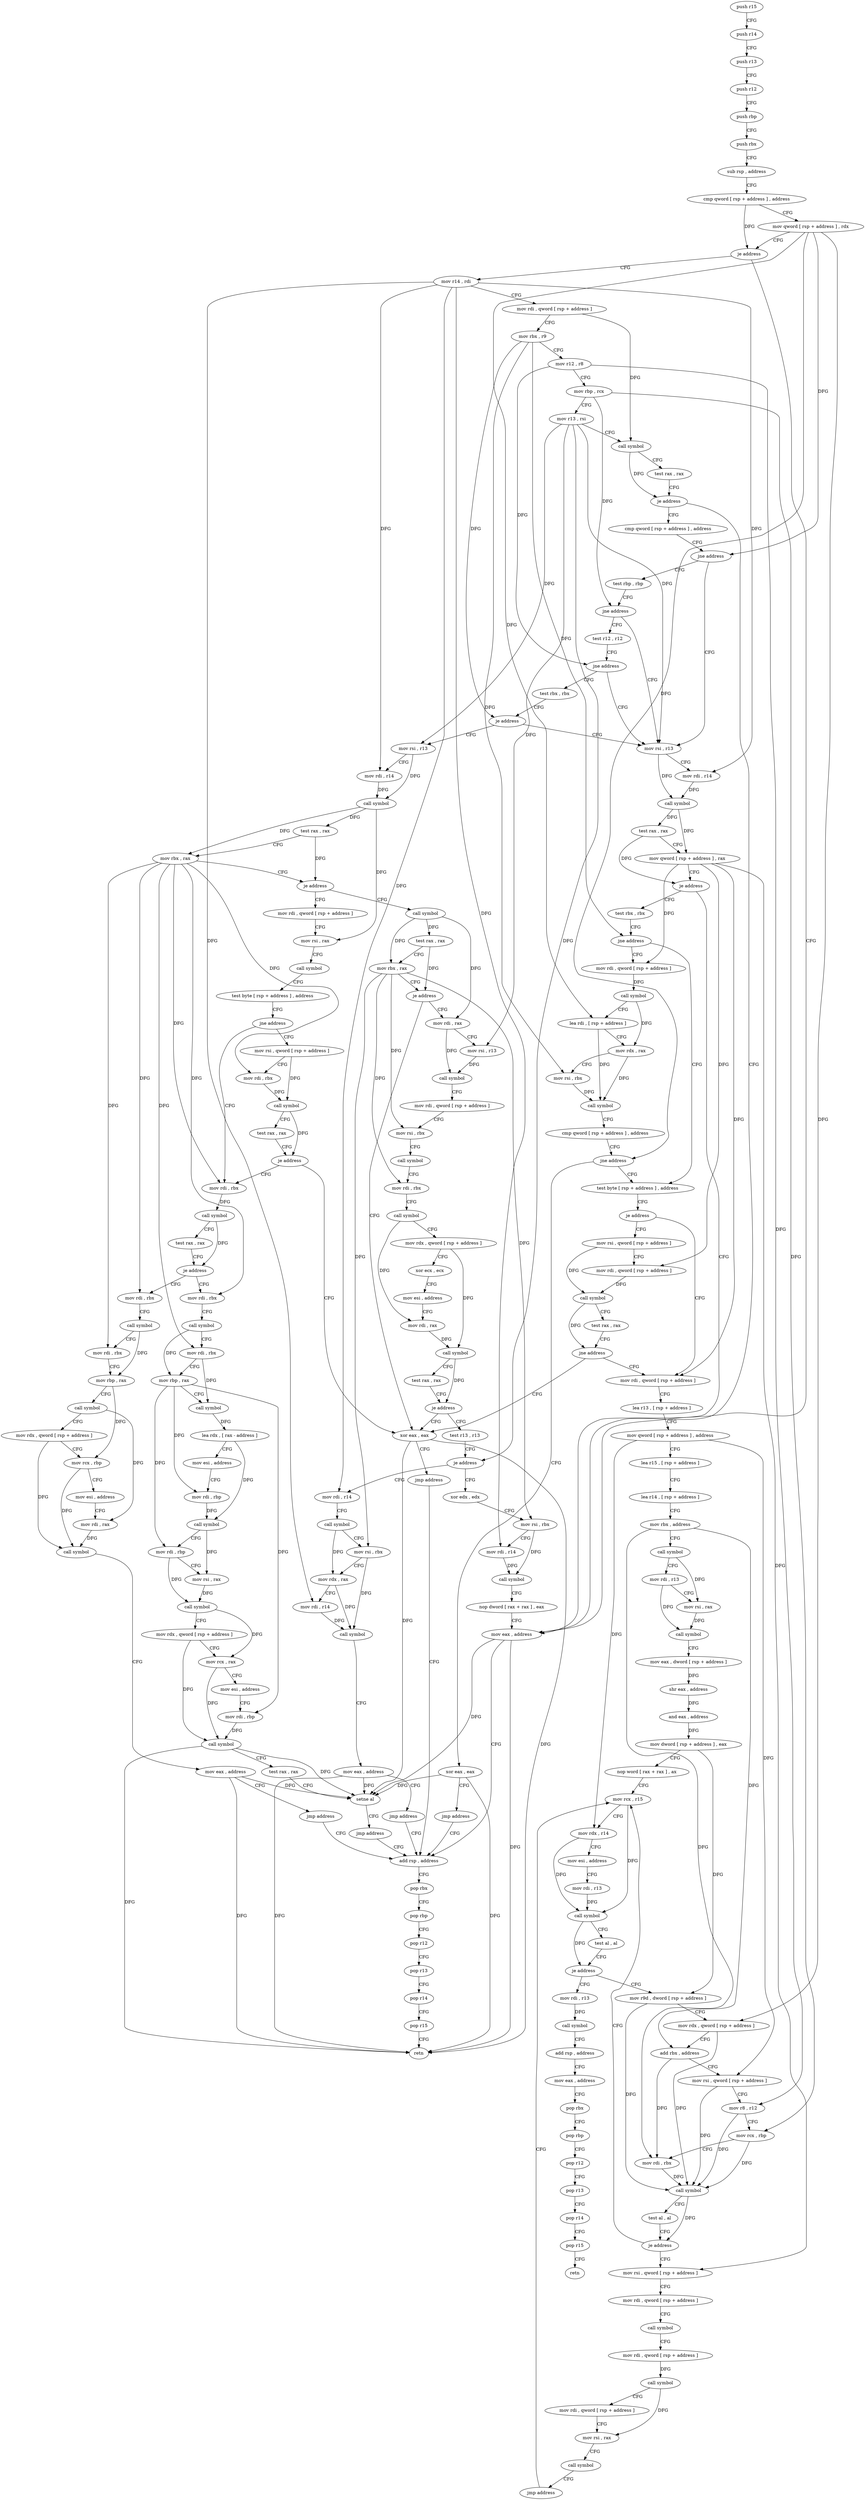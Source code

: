 digraph "func" {
"99248" [label = "push r15" ]
"99250" [label = "push r14" ]
"99252" [label = "push r13" ]
"99254" [label = "push r12" ]
"99256" [label = "push rbp" ]
"99257" [label = "push rbx" ]
"99258" [label = "sub rsp , address" ]
"99262" [label = "cmp qword [ rsp + address ] , address" ]
"99271" [label = "mov qword [ rsp + address ] , rdx" ]
"99276" [label = "je address" ]
"99600" [label = "mov eax , address" ]
"99282" [label = "mov r14 , rdi" ]
"99605" [label = "add rsp , address" ]
"99285" [label = "mov rdi , qword [ rsp + address ]" ]
"99293" [label = "mov rbx , r9" ]
"99296" [label = "mov r12 , r8" ]
"99299" [label = "mov rbp , rcx" ]
"99302" [label = "mov r13 , rsi" ]
"99305" [label = "call symbol" ]
"99310" [label = "test rax , rax" ]
"99313" [label = "je address" ]
"99319" [label = "cmp qword [ rsp + address ] , address" ]
"99325" [label = "jne address" ]
"99346" [label = "mov rsi , r13" ]
"99327" [label = "test rbp , rbp" ]
"99349" [label = "mov rdi , r14" ]
"99352" [label = "call symbol" ]
"99357" [label = "test rax , rax" ]
"99360" [label = "mov qword [ rsp + address ] , rax" ]
"99365" [label = "je address" ]
"99371" [label = "test rbx , rbx" ]
"99330" [label = "jne address" ]
"99332" [label = "test r12 , r12" ]
"99374" [label = "jne address" ]
"99872" [label = "mov rdi , qword [ rsp + address ]" ]
"99380" [label = "test byte [ rsp + address ] , address" ]
"99335" [label = "jne address" ]
"99337" [label = "test rbx , rbx" ]
"99877" [label = "call symbol" ]
"99882" [label = "lea rdi , [ rsp + address ]" ]
"99887" [label = "mov rdx , rax" ]
"99890" [label = "mov rsi , rbx" ]
"99893" [label = "call symbol" ]
"99898" [label = "cmp qword [ rsp + address ] , address" ]
"99904" [label = "jne address" ]
"99910" [label = "xor eax , eax" ]
"99388" [label = "je address" ]
"99656" [label = "mov rsi , qword [ rsp + address ]" ]
"99394" [label = "mov rdi , qword [ rsp + address ]" ]
"99340" [label = "je address" ]
"99696" [label = "mov rsi , r13" ]
"99912" [label = "jmp address" ]
"99664" [label = "mov rdi , qword [ rsp + address ]" ]
"99669" [label = "call symbol" ]
"99674" [label = "test rax , rax" ]
"99677" [label = "jne address" ]
"99683" [label = "xor eax , eax" ]
"99399" [label = "lea r13 , [ rsp + address ]" ]
"99404" [label = "mov qword [ rsp + address ] , address" ]
"99413" [label = "lea r15 , [ rsp + address ]" ]
"99418" [label = "lea r14 , [ rsp + address ]" ]
"99423" [label = "mov rbx , address" ]
"99430" [label = "call symbol" ]
"99435" [label = "mov rdi , r13" ]
"99438" [label = "mov rsi , rax" ]
"99441" [label = "call symbol" ]
"99446" [label = "mov eax , dword [ rsp + address ]" ]
"99453" [label = "shr eax , address" ]
"99455" [label = "and eax , address" ]
"99458" [label = "mov dword [ rsp + address ] , eax" ]
"99462" [label = "nop word [ rax + rax ] , ax" ]
"99472" [label = "mov rcx , r15" ]
"99699" [label = "mov rdi , r14" ]
"99702" [label = "call symbol" ]
"99707" [label = "test rax , rax" ]
"99710" [label = "mov rbx , rax" ]
"99713" [label = "je address" ]
"99970" [label = "call symbol" ]
"99719" [label = "mov rdi , qword [ rsp + address ]" ]
"99609" [label = "pop rbx" ]
"99610" [label = "pop rbp" ]
"99611" [label = "pop r12" ]
"99613" [label = "pop r13" ]
"99615" [label = "pop r14" ]
"99617" [label = "pop r15" ]
"99619" [label = "retn" ]
"99685" [label = "jmp address" ]
"99624" [label = "mov rdi , r13" ]
"99627" [label = "call symbol" ]
"99632" [label = "add rsp , address" ]
"99636" [label = "mov eax , address" ]
"99641" [label = "pop rbx" ]
"99642" [label = "pop rbp" ]
"99643" [label = "pop r12" ]
"99645" [label = "pop r13" ]
"99647" [label = "pop r14" ]
"99649" [label = "pop r15" ]
"99651" [label = "retn" ]
"99499" [label = "mov r9d , dword [ rsp + address ]" ]
"99504" [label = "mov rdx , qword [ rsp + address ]" ]
"99509" [label = "add rbx , address" ]
"99513" [label = "mov rsi , qword [ rsp + address ]" ]
"99518" [label = "mov r8 , r12" ]
"99521" [label = "mov rcx , rbp" ]
"99524" [label = "mov rdi , rbx" ]
"99527" [label = "call symbol" ]
"99532" [label = "test al , al" ]
"99534" [label = "je address" ]
"99536" [label = "mov rsi , qword [ rsp + address ]" ]
"99975" [label = "test rax , rax" ]
"99978" [label = "mov rbx , rax" ]
"99981" [label = "je address" ]
"99987" [label = "mov rdi , rax" ]
"99727" [label = "mov rsi , rax" ]
"99730" [label = "call symbol" ]
"99735" [label = "test byte [ rsp + address ] , address" ]
"99743" [label = "jne address" ]
"99766" [label = "mov rdi , rbx" ]
"99745" [label = "mov rsi , qword [ rsp + address ]" ]
"99475" [label = "mov rdx , r14" ]
"99478" [label = "mov esi , address" ]
"99483" [label = "mov rdi , r13" ]
"99486" [label = "call symbol" ]
"99491" [label = "test al , al" ]
"99493" [label = "je address" ]
"99541" [label = "mov rdi , qword [ rsp + address ]" ]
"99549" [label = "call symbol" ]
"99554" [label = "mov rdi , qword [ rsp + address ]" ]
"99562" [label = "call symbol" ]
"99567" [label = "mov rdi , qword [ rsp + address ]" ]
"99572" [label = "mov rsi , rax" ]
"99575" [label = "call symbol" ]
"99580" [label = "jmp address" ]
"99990" [label = "mov rsi , r13" ]
"99993" [label = "call symbol" ]
"99998" [label = "mov rdi , qword [ rsp + address ]" ]
"100006" [label = "mov rsi , rbx" ]
"100009" [label = "call symbol" ]
"100014" [label = "mov rdi , rbx" ]
"100017" [label = "call symbol" ]
"100022" [label = "mov rdx , qword [ rsp + address ]" ]
"100030" [label = "xor ecx , ecx" ]
"100032" [label = "mov esi , address" ]
"100037" [label = "mov rdi , rax" ]
"100040" [label = "call symbol" ]
"100045" [label = "test rax , rax" ]
"100048" [label = "je address" ]
"100054" [label = "test r13 , r13" ]
"99769" [label = "call symbol" ]
"99774" [label = "test rax , rax" ]
"99777" [label = "je address" ]
"99917" [label = "mov rdi , rbx" ]
"99783" [label = "mov rdi , rbx" ]
"99753" [label = "mov rdi , rbx" ]
"99756" [label = "call symbol" ]
"99761" [label = "test rax , rax" ]
"99764" [label = "je address" ]
"100057" [label = "je address" ]
"99582" [label = "xor edx , edx" ]
"100063" [label = "mov rdi , r14" ]
"99920" [label = "call symbol" ]
"99925" [label = "mov rdi , rbx" ]
"99928" [label = "mov rbp , rax" ]
"99931" [label = "call symbol" ]
"99936" [label = "mov rdx , qword [ rsp + address ]" ]
"99944" [label = "mov rcx , rbp" ]
"99947" [label = "mov esi , address" ]
"99952" [label = "mov rdi , rax" ]
"99955" [label = "call symbol" ]
"99960" [label = "mov eax , address" ]
"99965" [label = "jmp address" ]
"99786" [label = "call symbol" ]
"99791" [label = "mov rdi , rbx" ]
"99794" [label = "mov rbp , rax" ]
"99797" [label = "call symbol" ]
"99802" [label = "lea rdx , [ rax - address ]" ]
"99806" [label = "mov esi , address" ]
"99811" [label = "mov rdi , rbp" ]
"99814" [label = "call symbol" ]
"99819" [label = "mov rdi , rbp" ]
"99822" [label = "mov rsi , rax" ]
"99825" [label = "call symbol" ]
"99830" [label = "mov rdx , qword [ rsp + address ]" ]
"99838" [label = "mov rcx , rax" ]
"99841" [label = "mov esi , address" ]
"99846" [label = "mov rdi , rbp" ]
"99849" [label = "call symbol" ]
"99854" [label = "test rax , rax" ]
"99857" [label = "setne al" ]
"99860" [label = "jmp address" ]
"99584" [label = "mov rsi , rbx" ]
"99587" [label = "mov rdi , r14" ]
"99590" [label = "call symbol" ]
"99595" [label = "nop dword [ rax + rax ] , eax" ]
"100066" [label = "call symbol" ]
"100071" [label = "mov rsi , rbx" ]
"100074" [label = "mov rdx , rax" ]
"100077" [label = "mov rdi , r14" ]
"100080" [label = "call symbol" ]
"100085" [label = "mov eax , address" ]
"100090" [label = "jmp address" ]
"99248" -> "99250" [ label = "CFG" ]
"99250" -> "99252" [ label = "CFG" ]
"99252" -> "99254" [ label = "CFG" ]
"99254" -> "99256" [ label = "CFG" ]
"99256" -> "99257" [ label = "CFG" ]
"99257" -> "99258" [ label = "CFG" ]
"99258" -> "99262" [ label = "CFG" ]
"99262" -> "99271" [ label = "CFG" ]
"99262" -> "99276" [ label = "DFG" ]
"99271" -> "99276" [ label = "CFG" ]
"99271" -> "99325" [ label = "DFG" ]
"99271" -> "99904" [ label = "DFG" ]
"99271" -> "99504" [ label = "DFG" ]
"99271" -> "99882" [ label = "DFG" ]
"99276" -> "99600" [ label = "CFG" ]
"99276" -> "99282" [ label = "CFG" ]
"99600" -> "99605" [ label = "CFG" ]
"99600" -> "99619" [ label = "DFG" ]
"99600" -> "99857" [ label = "DFG" ]
"99282" -> "99285" [ label = "CFG" ]
"99282" -> "99349" [ label = "DFG" ]
"99282" -> "99699" [ label = "DFG" ]
"99282" -> "99587" [ label = "DFG" ]
"99282" -> "100063" [ label = "DFG" ]
"99282" -> "100077" [ label = "DFG" ]
"99605" -> "99609" [ label = "CFG" ]
"99285" -> "99293" [ label = "CFG" ]
"99285" -> "99305" [ label = "DFG" ]
"99293" -> "99296" [ label = "CFG" ]
"99293" -> "99374" [ label = "DFG" ]
"99293" -> "99890" [ label = "DFG" ]
"99293" -> "99340" [ label = "DFG" ]
"99296" -> "99299" [ label = "CFG" ]
"99296" -> "99335" [ label = "DFG" ]
"99296" -> "99518" [ label = "DFG" ]
"99299" -> "99302" [ label = "CFG" ]
"99299" -> "99330" [ label = "DFG" ]
"99299" -> "99521" [ label = "DFG" ]
"99302" -> "99305" [ label = "CFG" ]
"99302" -> "99346" [ label = "DFG" ]
"99302" -> "99696" [ label = "DFG" ]
"99302" -> "99990" [ label = "DFG" ]
"99302" -> "100057" [ label = "DFG" ]
"99305" -> "99310" [ label = "CFG" ]
"99305" -> "99313" [ label = "DFG" ]
"99310" -> "99313" [ label = "CFG" ]
"99313" -> "99600" [ label = "CFG" ]
"99313" -> "99319" [ label = "CFG" ]
"99319" -> "99325" [ label = "CFG" ]
"99325" -> "99346" [ label = "CFG" ]
"99325" -> "99327" [ label = "CFG" ]
"99346" -> "99349" [ label = "CFG" ]
"99346" -> "99352" [ label = "DFG" ]
"99327" -> "99330" [ label = "CFG" ]
"99349" -> "99352" [ label = "DFG" ]
"99352" -> "99357" [ label = "DFG" ]
"99352" -> "99360" [ label = "DFG" ]
"99357" -> "99360" [ label = "CFG" ]
"99357" -> "99365" [ label = "DFG" ]
"99360" -> "99365" [ label = "CFG" ]
"99360" -> "99872" [ label = "DFG" ]
"99360" -> "99664" [ label = "DFG" ]
"99360" -> "99394" [ label = "DFG" ]
"99360" -> "99536" [ label = "DFG" ]
"99365" -> "99600" [ label = "CFG" ]
"99365" -> "99371" [ label = "CFG" ]
"99371" -> "99374" [ label = "CFG" ]
"99330" -> "99346" [ label = "CFG" ]
"99330" -> "99332" [ label = "CFG" ]
"99332" -> "99335" [ label = "CFG" ]
"99374" -> "99872" [ label = "CFG" ]
"99374" -> "99380" [ label = "CFG" ]
"99872" -> "99877" [ label = "DFG" ]
"99380" -> "99388" [ label = "CFG" ]
"99335" -> "99346" [ label = "CFG" ]
"99335" -> "99337" [ label = "CFG" ]
"99337" -> "99340" [ label = "CFG" ]
"99877" -> "99882" [ label = "CFG" ]
"99877" -> "99887" [ label = "DFG" ]
"99882" -> "99887" [ label = "CFG" ]
"99882" -> "99893" [ label = "DFG" ]
"99887" -> "99890" [ label = "CFG" ]
"99887" -> "99893" [ label = "DFG" ]
"99890" -> "99893" [ label = "DFG" ]
"99893" -> "99898" [ label = "CFG" ]
"99898" -> "99904" [ label = "CFG" ]
"99904" -> "99380" [ label = "CFG" ]
"99904" -> "99910" [ label = "CFG" ]
"99910" -> "99912" [ label = "CFG" ]
"99910" -> "99619" [ label = "DFG" ]
"99910" -> "99857" [ label = "DFG" ]
"99388" -> "99656" [ label = "CFG" ]
"99388" -> "99394" [ label = "CFG" ]
"99656" -> "99664" [ label = "CFG" ]
"99656" -> "99669" [ label = "DFG" ]
"99394" -> "99399" [ label = "CFG" ]
"99340" -> "99696" [ label = "CFG" ]
"99340" -> "99346" [ label = "CFG" ]
"99696" -> "99699" [ label = "CFG" ]
"99696" -> "99702" [ label = "DFG" ]
"99912" -> "99605" [ label = "CFG" ]
"99664" -> "99669" [ label = "DFG" ]
"99669" -> "99674" [ label = "CFG" ]
"99669" -> "99677" [ label = "DFG" ]
"99674" -> "99677" [ label = "CFG" ]
"99677" -> "99394" [ label = "CFG" ]
"99677" -> "99683" [ label = "CFG" ]
"99683" -> "99685" [ label = "CFG" ]
"99683" -> "99619" [ label = "DFG" ]
"99683" -> "99857" [ label = "DFG" ]
"99399" -> "99404" [ label = "CFG" ]
"99404" -> "99413" [ label = "CFG" ]
"99404" -> "99513" [ label = "DFG" ]
"99404" -> "99475" [ label = "DFG" ]
"99413" -> "99418" [ label = "CFG" ]
"99418" -> "99423" [ label = "CFG" ]
"99423" -> "99430" [ label = "CFG" ]
"99423" -> "99509" [ label = "DFG" ]
"99423" -> "99524" [ label = "DFG" ]
"99430" -> "99435" [ label = "CFG" ]
"99430" -> "99438" [ label = "DFG" ]
"99435" -> "99438" [ label = "CFG" ]
"99435" -> "99441" [ label = "DFG" ]
"99438" -> "99441" [ label = "DFG" ]
"99441" -> "99446" [ label = "CFG" ]
"99446" -> "99453" [ label = "DFG" ]
"99453" -> "99455" [ label = "DFG" ]
"99455" -> "99458" [ label = "DFG" ]
"99458" -> "99462" [ label = "CFG" ]
"99458" -> "99499" [ label = "DFG" ]
"99462" -> "99472" [ label = "CFG" ]
"99472" -> "99475" [ label = "CFG" ]
"99472" -> "99486" [ label = "DFG" ]
"99699" -> "99702" [ label = "DFG" ]
"99702" -> "99707" [ label = "DFG" ]
"99702" -> "99710" [ label = "DFG" ]
"99702" -> "99727" [ label = "DFG" ]
"99707" -> "99710" [ label = "CFG" ]
"99707" -> "99713" [ label = "DFG" ]
"99710" -> "99713" [ label = "CFG" ]
"99710" -> "99766" [ label = "DFG" ]
"99710" -> "99753" [ label = "DFG" ]
"99710" -> "99917" [ label = "DFG" ]
"99710" -> "99925" [ label = "DFG" ]
"99710" -> "99783" [ label = "DFG" ]
"99710" -> "99791" [ label = "DFG" ]
"99713" -> "99970" [ label = "CFG" ]
"99713" -> "99719" [ label = "CFG" ]
"99970" -> "99975" [ label = "DFG" ]
"99970" -> "99978" [ label = "DFG" ]
"99970" -> "99987" [ label = "DFG" ]
"99719" -> "99727" [ label = "CFG" ]
"99609" -> "99610" [ label = "CFG" ]
"99610" -> "99611" [ label = "CFG" ]
"99611" -> "99613" [ label = "CFG" ]
"99613" -> "99615" [ label = "CFG" ]
"99615" -> "99617" [ label = "CFG" ]
"99617" -> "99619" [ label = "CFG" ]
"99685" -> "99605" [ label = "CFG" ]
"99624" -> "99627" [ label = "DFG" ]
"99627" -> "99632" [ label = "CFG" ]
"99632" -> "99636" [ label = "CFG" ]
"99636" -> "99641" [ label = "CFG" ]
"99641" -> "99642" [ label = "CFG" ]
"99642" -> "99643" [ label = "CFG" ]
"99643" -> "99645" [ label = "CFG" ]
"99645" -> "99647" [ label = "CFG" ]
"99647" -> "99649" [ label = "CFG" ]
"99649" -> "99651" [ label = "CFG" ]
"99499" -> "99504" [ label = "CFG" ]
"99499" -> "99527" [ label = "DFG" ]
"99504" -> "99509" [ label = "CFG" ]
"99504" -> "99527" [ label = "DFG" ]
"99509" -> "99513" [ label = "CFG" ]
"99509" -> "99524" [ label = "DFG" ]
"99513" -> "99518" [ label = "CFG" ]
"99513" -> "99527" [ label = "DFG" ]
"99518" -> "99521" [ label = "CFG" ]
"99518" -> "99527" [ label = "DFG" ]
"99521" -> "99524" [ label = "CFG" ]
"99521" -> "99527" [ label = "DFG" ]
"99524" -> "99527" [ label = "DFG" ]
"99527" -> "99532" [ label = "CFG" ]
"99527" -> "99534" [ label = "DFG" ]
"99532" -> "99534" [ label = "CFG" ]
"99534" -> "99472" [ label = "CFG" ]
"99534" -> "99536" [ label = "CFG" ]
"99536" -> "99541" [ label = "CFG" ]
"99975" -> "99978" [ label = "CFG" ]
"99975" -> "99981" [ label = "DFG" ]
"99978" -> "99981" [ label = "CFG" ]
"99978" -> "100006" [ label = "DFG" ]
"99978" -> "100014" [ label = "DFG" ]
"99978" -> "99584" [ label = "DFG" ]
"99978" -> "100071" [ label = "DFG" ]
"99981" -> "99683" [ label = "CFG" ]
"99981" -> "99987" [ label = "CFG" ]
"99987" -> "99990" [ label = "CFG" ]
"99987" -> "99993" [ label = "DFG" ]
"99727" -> "99730" [ label = "CFG" ]
"99730" -> "99735" [ label = "CFG" ]
"99735" -> "99743" [ label = "CFG" ]
"99743" -> "99766" [ label = "CFG" ]
"99743" -> "99745" [ label = "CFG" ]
"99766" -> "99769" [ label = "DFG" ]
"99745" -> "99753" [ label = "CFG" ]
"99745" -> "99756" [ label = "DFG" ]
"99475" -> "99478" [ label = "CFG" ]
"99475" -> "99486" [ label = "DFG" ]
"99478" -> "99483" [ label = "CFG" ]
"99483" -> "99486" [ label = "DFG" ]
"99486" -> "99491" [ label = "CFG" ]
"99486" -> "99493" [ label = "DFG" ]
"99491" -> "99493" [ label = "CFG" ]
"99493" -> "99624" [ label = "CFG" ]
"99493" -> "99499" [ label = "CFG" ]
"99541" -> "99549" [ label = "CFG" ]
"99549" -> "99554" [ label = "CFG" ]
"99554" -> "99562" [ label = "DFG" ]
"99562" -> "99567" [ label = "CFG" ]
"99562" -> "99572" [ label = "DFG" ]
"99567" -> "99572" [ label = "CFG" ]
"99572" -> "99575" [ label = "CFG" ]
"99575" -> "99580" [ label = "CFG" ]
"99580" -> "99472" [ label = "CFG" ]
"99990" -> "99993" [ label = "DFG" ]
"99993" -> "99998" [ label = "CFG" ]
"99998" -> "100006" [ label = "CFG" ]
"100006" -> "100009" [ label = "CFG" ]
"100009" -> "100014" [ label = "CFG" ]
"100014" -> "100017" [ label = "CFG" ]
"100017" -> "100022" [ label = "CFG" ]
"100017" -> "100037" [ label = "DFG" ]
"100022" -> "100030" [ label = "CFG" ]
"100022" -> "100040" [ label = "DFG" ]
"100030" -> "100032" [ label = "CFG" ]
"100032" -> "100037" [ label = "CFG" ]
"100037" -> "100040" [ label = "DFG" ]
"100040" -> "100045" [ label = "CFG" ]
"100040" -> "100048" [ label = "DFG" ]
"100045" -> "100048" [ label = "CFG" ]
"100048" -> "99683" [ label = "CFG" ]
"100048" -> "100054" [ label = "CFG" ]
"100054" -> "100057" [ label = "CFG" ]
"99769" -> "99774" [ label = "CFG" ]
"99769" -> "99777" [ label = "DFG" ]
"99774" -> "99777" [ label = "CFG" ]
"99777" -> "99917" [ label = "CFG" ]
"99777" -> "99783" [ label = "CFG" ]
"99917" -> "99920" [ label = "CFG" ]
"99783" -> "99786" [ label = "CFG" ]
"99753" -> "99756" [ label = "DFG" ]
"99756" -> "99761" [ label = "CFG" ]
"99756" -> "99764" [ label = "DFG" ]
"99761" -> "99764" [ label = "CFG" ]
"99764" -> "99683" [ label = "CFG" ]
"99764" -> "99766" [ label = "CFG" ]
"100057" -> "99582" [ label = "CFG" ]
"100057" -> "100063" [ label = "CFG" ]
"99582" -> "99584" [ label = "CFG" ]
"100063" -> "100066" [ label = "CFG" ]
"99920" -> "99925" [ label = "CFG" ]
"99920" -> "99928" [ label = "DFG" ]
"99925" -> "99928" [ label = "CFG" ]
"99928" -> "99931" [ label = "CFG" ]
"99928" -> "99944" [ label = "DFG" ]
"99931" -> "99936" [ label = "CFG" ]
"99931" -> "99952" [ label = "DFG" ]
"99936" -> "99944" [ label = "CFG" ]
"99936" -> "99955" [ label = "DFG" ]
"99944" -> "99947" [ label = "CFG" ]
"99944" -> "99955" [ label = "DFG" ]
"99947" -> "99952" [ label = "CFG" ]
"99952" -> "99955" [ label = "DFG" ]
"99955" -> "99960" [ label = "CFG" ]
"99960" -> "99965" [ label = "CFG" ]
"99960" -> "99619" [ label = "DFG" ]
"99960" -> "99857" [ label = "DFG" ]
"99965" -> "99605" [ label = "CFG" ]
"99786" -> "99791" [ label = "CFG" ]
"99786" -> "99794" [ label = "DFG" ]
"99791" -> "99794" [ label = "CFG" ]
"99791" -> "99797" [ label = "DFG" ]
"99794" -> "99797" [ label = "CFG" ]
"99794" -> "99811" [ label = "DFG" ]
"99794" -> "99819" [ label = "DFG" ]
"99794" -> "99846" [ label = "DFG" ]
"99797" -> "99802" [ label = "DFG" ]
"99802" -> "99806" [ label = "CFG" ]
"99802" -> "99814" [ label = "DFG" ]
"99806" -> "99811" [ label = "CFG" ]
"99811" -> "99814" [ label = "DFG" ]
"99814" -> "99819" [ label = "CFG" ]
"99814" -> "99822" [ label = "DFG" ]
"99819" -> "99822" [ label = "CFG" ]
"99819" -> "99825" [ label = "DFG" ]
"99822" -> "99825" [ label = "DFG" ]
"99825" -> "99830" [ label = "CFG" ]
"99825" -> "99838" [ label = "DFG" ]
"99830" -> "99838" [ label = "CFG" ]
"99830" -> "99849" [ label = "DFG" ]
"99838" -> "99841" [ label = "CFG" ]
"99838" -> "99849" [ label = "DFG" ]
"99841" -> "99846" [ label = "CFG" ]
"99846" -> "99849" [ label = "DFG" ]
"99849" -> "99854" [ label = "CFG" ]
"99849" -> "99619" [ label = "DFG" ]
"99849" -> "99857" [ label = "DFG" ]
"99854" -> "99857" [ label = "CFG" ]
"99857" -> "99860" [ label = "CFG" ]
"99860" -> "99605" [ label = "CFG" ]
"99584" -> "99587" [ label = "CFG" ]
"99584" -> "99590" [ label = "DFG" ]
"99587" -> "99590" [ label = "DFG" ]
"99590" -> "99595" [ label = "CFG" ]
"99595" -> "99600" [ label = "CFG" ]
"100066" -> "100071" [ label = "CFG" ]
"100066" -> "100074" [ label = "DFG" ]
"100071" -> "100074" [ label = "CFG" ]
"100071" -> "100080" [ label = "DFG" ]
"100074" -> "100077" [ label = "CFG" ]
"100074" -> "100080" [ label = "DFG" ]
"100077" -> "100080" [ label = "DFG" ]
"100080" -> "100085" [ label = "CFG" ]
"100085" -> "100090" [ label = "CFG" ]
"100085" -> "99857" [ label = "DFG" ]
"100085" -> "99619" [ label = "DFG" ]
"100090" -> "99605" [ label = "CFG" ]
}
